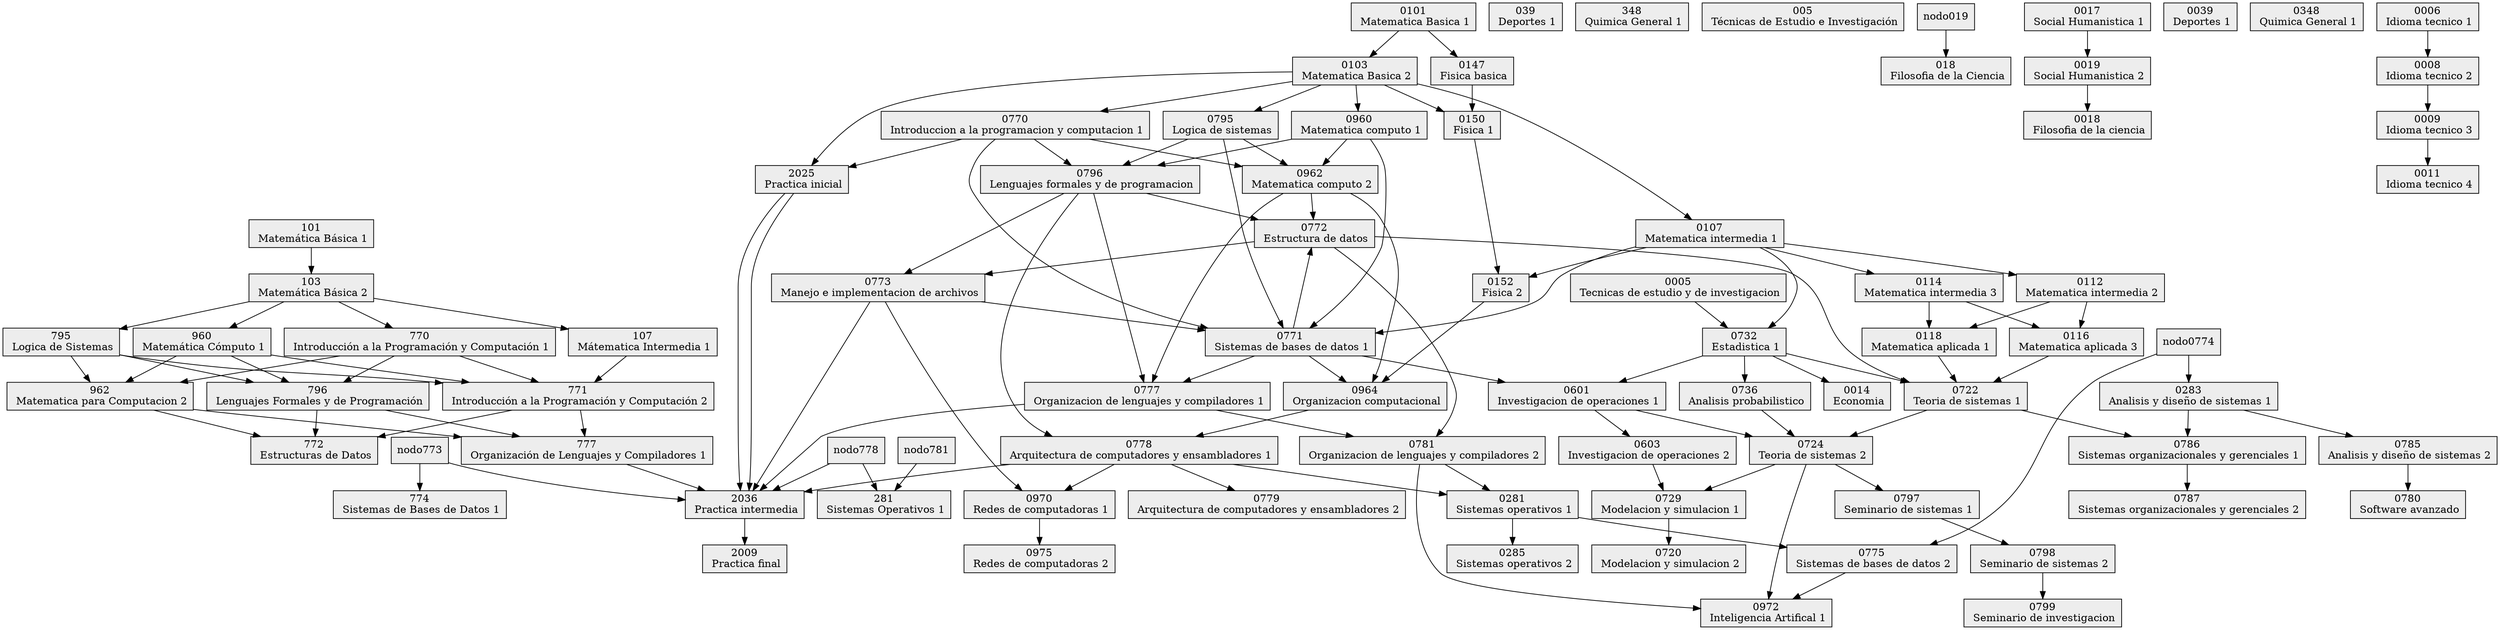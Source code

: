 digraph G { 
charset="UTF-8" 
rankdir=TB; 
node [shape = rectangle, color=black , style=filled, fillcolor=gray93];
nodo101[label="101\n Matemática Básica 1" ]; 
nodo039[label="039\n Deportes 1" ]; 
nodo348[label="348\n Quimica General 1" ]; 
nodo103[label="103\n Matemática Básica 2" ]; 
nodo101 -> nodo103
nodo005[label="005\n Técnicas de Estudio e Investigación" ]; 
nodo960[label="960\n Matemática Cómputo 1" ]; 
nodo103 -> nodo960
nodo107[label="107\n Mátematica Intermedia 1" ]; 
nodo103 -> nodo107
nodo770[label="770\n Introducción a la Programación y Computación 1" ]; 
nodo103 -> nodo770
nodo795[label="795\n Logica de Sistemas" ]; 
nodo103 -> nodo795
nodo771[label="771\n Introducción a la Programación y Computación 2" ]; 
nodo107 -> nodo771
nodo770 -> nodo771
nodo795 -> nodo771
nodo960 -> nodo771
nodo962[label="962\n Matematica para Computacion 2" ]; 
nodo960 -> nodo962
nodo770 -> nodo962
nodo795 -> nodo962
nodo796[label="796\n Lenguajes Formales y de Programación" ]; 
nodo770 -> nodo796
nodo795 -> nodo796
nodo960 -> nodo796
nodo772[label="772\n Estructuras de Datos" ]; 
nodo771 -> nodo772
nodo796 -> nodo772
nodo962 -> nodo772
nodo777[label="777\n Organización de Lenguajes y Compiladores 1" ]; 
nodo771 -> nodo777
nodo796 -> nodo777
nodo962 -> nodo777
nodo018[label="018\n Filosofia de la Ciencia" ]; 
nodo019 -> nodo018
nodo774[label="774\n Sistemas de Bases de Datos 1" ]; 
nodo773 -> nodo774
nodo281[label="281\n Sistemas Operativos 1" ]; 
nodo781 -> nodo281
nodo778 -> nodo281
nodo2036[label="2036\n Práctica Intermedia" ]; 
nodo778 -> nodo2036
nodo777 -> nodo2036
nodo773 -> nodo2036
nodo2025 -> nodo2036
nodo0017[label="0017\n Social Humanistica 1" ]; 
nodo0101[label="0101\n Matematica Basica 1" ]; 
nodo0039[label="0039\n Deportes 1" ]; 
nodo0348[label="0348\n Quimica General 1" ]; 
nodo0006[label="0006\n Idioma tecnico 1" ]; 
nodo0019[label="0019\n Social Humanistica 2" ]; 
nodo0017 -> nodo0019
nodo0103[label="0103\n Matematica Basica 2" ]; 
nodo0101 -> nodo0103
nodo0005[label="0005\n Tecnicas de estudio y de investigacion" ]; 
nodo0147[label="0147\n Fisica basica" ]; 
nodo0101 -> nodo0147
nodo0008[label="0008\n Idioma tecnico 2" ]; 
nodo0006 -> nodo0008
nodo0795[label="0795\n Logica de sistemas" ]; 
nodo0103 -> nodo0795
nodo0960[label="0960\n Matematica computo 1" ]; 
nodo0103 -> nodo0960
nodo0770[label="0770\n Introduccion a la programacion y computacion 1" ]; 
nodo0103 -> nodo0770
nodo0107[label="0107\n Matematica intermedia 1" ]; 
nodo0103 -> nodo0107
nodo0150[label="0150\n Fisica 1" ]; 
nodo0103 -> nodo0150
nodo0147 -> nodo0150
nodo0009[label="0009\n Idioma tecnico 3" ]; 
nodo0008 -> nodo0009
nodo0732[label="0732\n Estadistica 1" ]; 
nodo0107 -> nodo0732
nodo0005 -> nodo0732
nodo0796[label="0796\n Lenguajes formales y de programacion" ]; 
nodo0770 -> nodo0796
nodo0795 -> nodo0796
nodo0960 -> nodo0796
nodo0962[label="0962\n Matematica computo 2" ]; 
nodo0770 -> nodo0962
nodo0795 -> nodo0962
nodo0960 -> nodo0962
nodo0771[label="0771\n Introduccion a la programacion y computacion 2" ]; 
nodo0107 -> nodo0771
nodo0770 -> nodo0771
nodo0795 -> nodo0771
nodo0960 -> nodo0771
nodo0112[label="0112\n Matematica intermedia 2" ]; 
nodo0107 -> nodo0112
nodo0114[label="0114\n Matematica intermedia 3" ]; 
nodo0107 -> nodo0114
nodo0152[label="0152\n Fisica 2" ]; 
nodo0107 -> nodo0152
nodo0150 -> nodo0152
nodo0011[label="0011\n Idioma tecnico 4" ]; 
nodo0009 -> nodo0011
nodo2025[label="2025\n Practica inicial" ]; 
nodo0103 -> nodo2025
nodo0770 -> nodo2025
nodo0736[label="0736\n Analisis probabilistico" ]; 
nodo0732 -> nodo0736
nodo0777[label="0777\n Organizacion de lenguajes y compiladores 1" ]; 
nodo0771 -> nodo0777
nodo0796 -> nodo0777
nodo0962 -> nodo0777
nodo0964[label="0964\n Organizacion computacional" ]; 
nodo0152 -> nodo0964
nodo0771 -> nodo0964
nodo0962 -> nodo0964
nodo0772[label="0772\n Estructura de datos" ]; 
nodo0771 -> nodo0772
nodo0796 -> nodo0772
nodo0962 -> nodo0772
nodo0018[label="0018\n Filosofia de la ciencia" ]; 
nodo0019 -> nodo0018
nodo0116[label="0116\n Matematica aplicada 3" ]; 
nodo0112 -> nodo0116
nodo0114 -> nodo0116
nodo0118[label="0118\n Matematica aplicada 1" ]; 
nodo0112 -> nodo0118
nodo0114 -> nodo0118
nodo0722[label="0722\n Teoria de sistemas 1" ]; 
nodo0732 -> nodo0722
nodo0772 -> nodo0722
nodo0116 -> nodo0722
nodo0118 -> nodo0722
nodo0601[label="0601\n Investigacion de operaciones 1" ]; 
nodo0771 -> nodo0601
nodo0732 -> nodo0601
nodo0014[label="0014\n Economia" ]; 
nodo0732 -> nodo0014
nodo0781[label="0781\n Organizacion de lenguajes y compiladores 2" ]; 
nodo0777 -> nodo0781
nodo0772 -> nodo0781
nodo0778[label="0778\n Arquitectura de computadores y ensambladores 1" ]; 
nodo0796 -> nodo0778
nodo0964 -> nodo0778
nodo0773[label="0773\n Manejo e implementacion de archivos" ]; 
nodo0772 -> nodo0773
nodo0796 -> nodo0773
nodo0724[label="0724\n Teoria de sistemas 2" ]; 
nodo0722 -> nodo0724
nodo0601 -> nodo0724
nodo0736 -> nodo0724
nodo0603[label="0603\n Investigacion de operaciones 2" ]; 
nodo0601 -> nodo0603
nodo0281[label="0281\n Sistemas operativos 1" ]; 
nodo0781 -> nodo0281
nodo0778 -> nodo0281
nodo0779[label="0779\n Arquitectura de computadores y ensambladores 2" ]; 
nodo0778 -> nodo0779
nodo0970[label="0970\n Redes de computadoras 1" ]; 
nodo0773 -> nodo0970
nodo0778 -> nodo0970
nodo0771[label="0771\n Sistemas de bases de datos 1" ]; 
nodo0773 -> nodo0771
nodo2036[label="2036\n Practica intermedia" ]; 
nodo0778 -> nodo2036
nodo0777 -> nodo2036
nodo0773 -> nodo2036
nodo2025 -> nodo2036
nodo0285[label="0285\n Sistemas operativos 2" ]; 
nodo0281 -> nodo0285
nodo0975[label="0975\n Redes de computadoras 2" ]; 
nodo0970 -> nodo0975
nodo0775[label="0775\n Sistemas de bases de datos 2" ]; 
nodo0281 -> nodo0775
nodo0774 -> nodo0775
nodo0283[label="0283\n Analisis y diseño de sistemas 1" ]; 
nodo0774 -> nodo0283
nodo0797[label="0797\n Seminario de sistemas 1" ]; 
nodo0724 -> nodo0797
nodo0729[label="0729\n Modelacion y simulacion 1" ]; 
nodo0724 -> nodo0729
nodo0603 -> nodo0729
nodo0786[label="0786\n Sistemas organizacionales y gerenciales 1" ]; 
nodo0283 -> nodo0786
nodo0722 -> nodo0786
nodo0972[label="0972\n Inteligencia Artifical 1" ]; 
nodo0781 -> nodo0972
nodo0775 -> nodo0972
nodo0724 -> nodo0972
nodo0785[label="0785\n Analisis y diseño de sistemas 2" ]; 
nodo0283 -> nodo0785
nodo0798[label="0798\n Seminario de sistemas 2" ]; 
nodo0797 -> nodo0798
nodo2009[label="2009\n Practica final" ]; 
nodo2036 -> nodo2009
nodo0787[label="0787\n Sistemas organizacionales y gerenciales 2" ]; 
nodo0786 -> nodo0787
nodo0720[label="0720\n Modelacion y simulacion 2" ]; 
nodo0729 -> nodo0720
nodo0780[label="0780\n Software avanzado" ]; 
nodo0785 -> nodo0780
nodo0799[label="0799\n Seminario de investigacion" ]; 
nodo0798 -> nodo0799
} 
